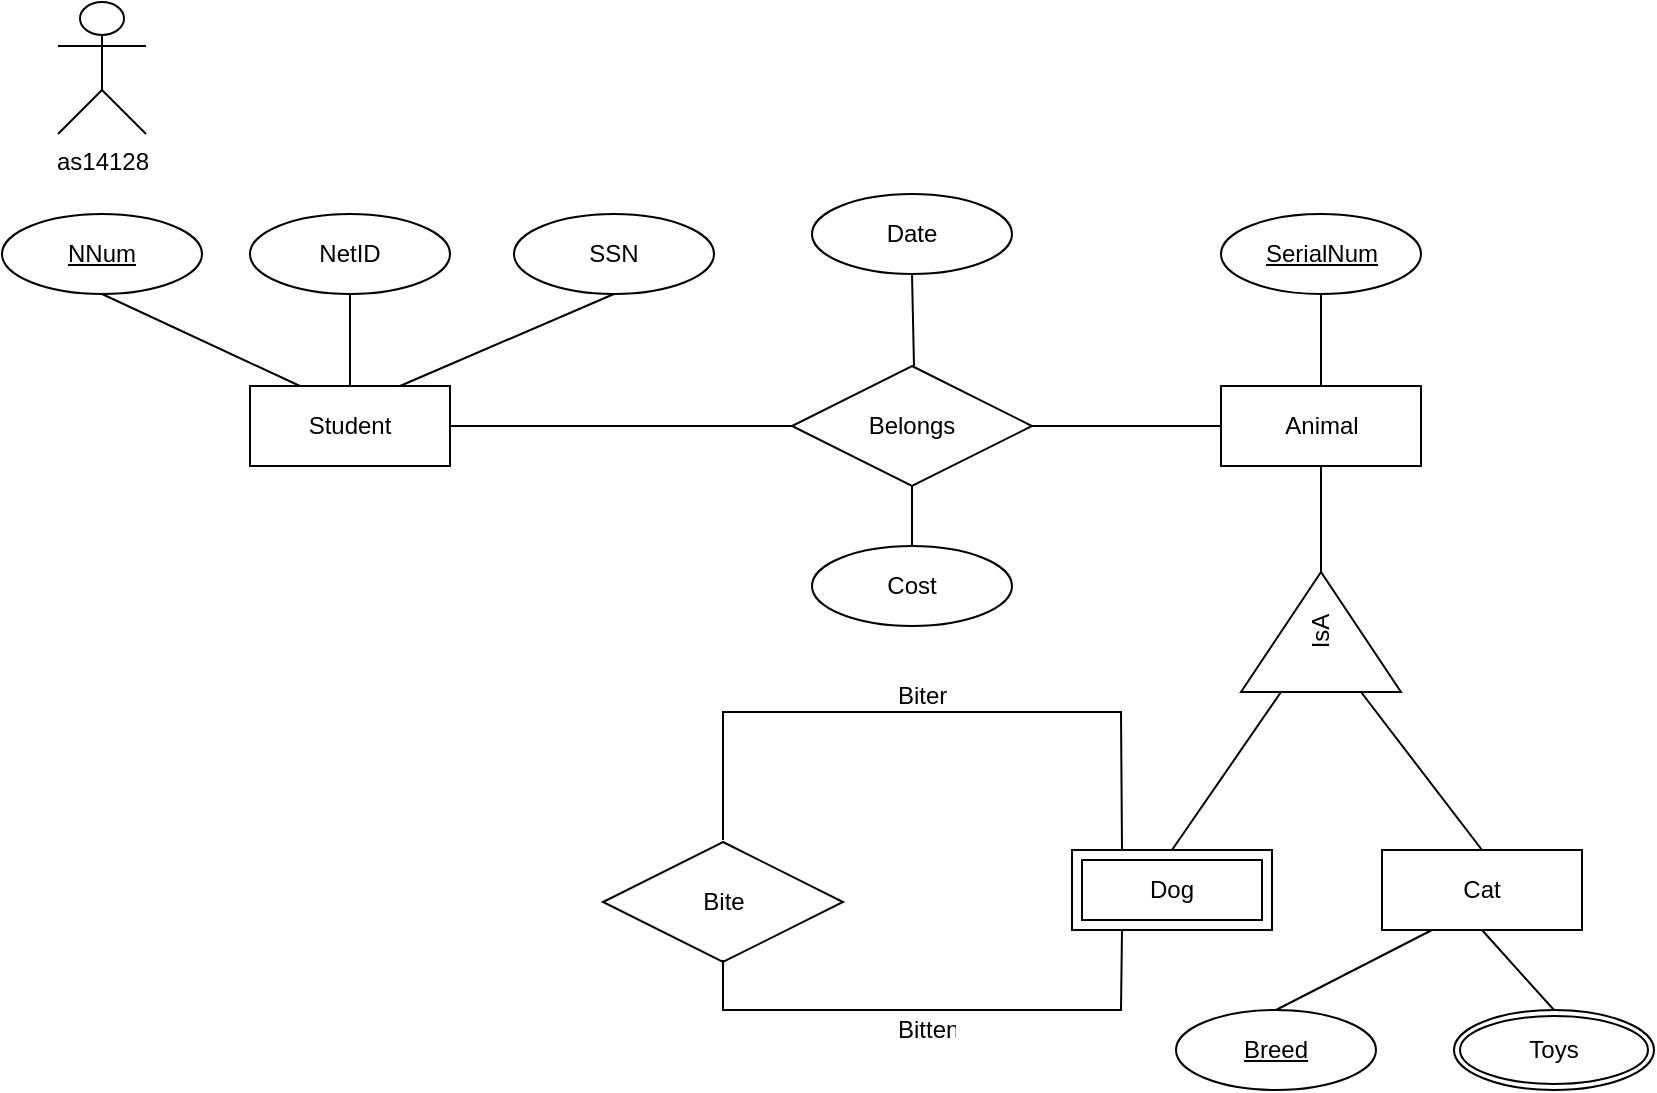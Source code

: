 <mxfile version="16.5.6" type="device"><diagram id="KcgvSHTCboE4x2ObBVBz" name="Page-1"><mxGraphModel dx="1038" dy="489" grid="0" gridSize="10" guides="1" tooltips="1" connect="1" arrows="0" fold="1" page="1" pageScale="1" pageWidth="850" pageHeight="1100" math="0" shadow="0"><root><mxCell id="0"/><mxCell id="1" parent="0"/><mxCell id="jOBMFIL_v7f5LbKVYLSg-1" value="as14128" style="shape=umlActor;verticalLabelPosition=bottom;verticalAlign=top;html=1;outlineConnect=0;" parent="1" vertex="1"><mxGeometry x="44" y="20" width="44" height="66" as="geometry"/></mxCell><mxCell id="7kzdzMXecUaNOFddgITR-1" value="Student" style="whiteSpace=wrap;html=1;align=center;" parent="1" vertex="1"><mxGeometry x="140" y="212" width="100" height="40" as="geometry"/></mxCell><mxCell id="7kzdzMXecUaNOFddgITR-2" value="Animal" style="whiteSpace=wrap;html=1;align=center;" parent="1" vertex="1"><mxGeometry x="625.5" y="212" width="100" height="40" as="geometry"/></mxCell><mxCell id="7kzdzMXecUaNOFddgITR-3" value="Belongs" style="shape=rhombus;perimeter=rhombusPerimeter;whiteSpace=wrap;html=1;align=center;" parent="1" vertex="1"><mxGeometry x="411" y="202" width="120" height="60" as="geometry"/></mxCell><mxCell id="7kzdzMXecUaNOFddgITR-4" value="NNum" style="ellipse;whiteSpace=wrap;html=1;align=center;fontStyle=4;" parent="1" vertex="1"><mxGeometry x="16" y="126" width="100" height="40" as="geometry"/></mxCell><mxCell id="7kzdzMXecUaNOFddgITR-6" value="SSN" style="ellipse;whiteSpace=wrap;html=1;align=center;" parent="1" vertex="1"><mxGeometry x="272" y="126" width="100" height="40" as="geometry"/></mxCell><mxCell id="7kzdzMXecUaNOFddgITR-7" value="" style="endArrow=none;html=1;rounded=0;exitX=0.5;exitY=1;exitDx=0;exitDy=0;entryX=0.25;entryY=0;entryDx=0;entryDy=0;" parent="1" source="7kzdzMXecUaNOFddgITR-4" target="7kzdzMXecUaNOFddgITR-1" edge="1"><mxGeometry relative="1" as="geometry"><mxPoint x="75" y="188" as="sourcePoint"/><mxPoint x="235" y="188" as="targetPoint"/></mxGeometry></mxCell><mxCell id="7kzdzMXecUaNOFddgITR-8" value="" style="endArrow=none;html=1;rounded=0;exitX=0.5;exitY=1;exitDx=0;exitDy=0;entryX=0.5;entryY=0;entryDx=0;entryDy=0;" parent="1" target="7kzdzMXecUaNOFddgITR-1" edge="1"><mxGeometry relative="1" as="geometry"><mxPoint x="190" y="166" as="sourcePoint"/><mxPoint x="351" y="186" as="targetPoint"/></mxGeometry></mxCell><mxCell id="7kzdzMXecUaNOFddgITR-9" value="" style="endArrow=none;html=1;rounded=0;exitX=0.5;exitY=1;exitDx=0;exitDy=0;entryX=0.75;entryY=0;entryDx=0;entryDy=0;" parent="1" source="7kzdzMXecUaNOFddgITR-6" target="7kzdzMXecUaNOFddgITR-1" edge="1"><mxGeometry relative="1" as="geometry"><mxPoint x="239" y="192" as="sourcePoint"/><mxPoint x="399" y="192" as="targetPoint"/></mxGeometry></mxCell><mxCell id="7kzdzMXecUaNOFddgITR-10" value="SerialNum" style="ellipse;whiteSpace=wrap;html=1;align=center;fontStyle=4;" parent="1" vertex="1"><mxGeometry x="625.5" y="126" width="100" height="40" as="geometry"/></mxCell><mxCell id="7kzdzMXecUaNOFddgITR-11" value="IsA" style="triangle;whiteSpace=wrap;html=1;rotation=-90;" parent="1" vertex="1"><mxGeometry x="645.5" y="295" width="60" height="80" as="geometry"/></mxCell><mxCell id="7kzdzMXecUaNOFddgITR-12" value="" style="endArrow=none;html=1;rounded=0;exitX=0.5;exitY=1;exitDx=0;exitDy=0;exitPerimeter=0;entryX=1;entryY=0.5;entryDx=0;entryDy=0;" parent="1" source="7kzdzMXecUaNOFddgITR-2" target="7kzdzMXecUaNOFddgITR-11" edge="1"><mxGeometry relative="1" as="geometry"><mxPoint x="699" y="276" as="sourcePoint"/><mxPoint x="706" y="307" as="targetPoint"/></mxGeometry></mxCell><mxCell id="7kzdzMXecUaNOFddgITR-14" value="Cat" style="whiteSpace=wrap;html=1;align=center;" parent="1" vertex="1"><mxGeometry x="706" y="444" width="100" height="40" as="geometry"/></mxCell><mxCell id="7kzdzMXecUaNOFddgITR-15" value="" style="endArrow=none;html=1;rounded=0;exitX=0;exitY=0.25;exitDx=0;exitDy=0;entryX=0.5;entryY=0;entryDx=0;entryDy=0;" parent="1" source="7kzdzMXecUaNOFddgITR-11" target="7kzdzMXecUaNOFddgITR-39" edge="1"><mxGeometry relative="1" as="geometry"><mxPoint x="550" y="401" as="sourcePoint"/><mxPoint x="600.5" y="444" as="targetPoint"/></mxGeometry></mxCell><mxCell id="7kzdzMXecUaNOFddgITR-16" value="" style="endArrow=none;html=1;rounded=0;exitX=0;exitY=0.75;exitDx=0;exitDy=0;entryX=0.5;entryY=0;entryDx=0;entryDy=0;" parent="1" source="7kzdzMXecUaNOFddgITR-11" target="7kzdzMXecUaNOFddgITR-14" edge="1"><mxGeometry relative="1" as="geometry"><mxPoint x="723" y="398" as="sourcePoint"/><mxPoint x="883" y="398" as="targetPoint"/></mxGeometry></mxCell><mxCell id="7kzdzMXecUaNOFddgITR-17" value="" style="endArrow=none;html=1;rounded=0;exitX=0.5;exitY=1;exitDx=0;exitDy=0;entryX=0.5;entryY=0;entryDx=0;entryDy=0;" parent="1" source="7kzdzMXecUaNOFddgITR-10" target="7kzdzMXecUaNOFddgITR-2" edge="1"><mxGeometry relative="1" as="geometry"><mxPoint x="647" y="184" as="sourcePoint"/><mxPoint x="807" y="184" as="targetPoint"/></mxGeometry></mxCell><mxCell id="7kzdzMXecUaNOFddgITR-20" value="Toys" style="ellipse;shape=doubleEllipse;margin=3;whiteSpace=wrap;html=1;align=center;" parent="1" vertex="1"><mxGeometry x="742" y="524" width="100" height="40" as="geometry"/></mxCell><mxCell id="7kzdzMXecUaNOFddgITR-21" value="" style="endArrow=none;html=1;rounded=0;exitX=0.5;exitY=1;exitDx=0;exitDy=0;entryX=0.5;entryY=0;entryDx=0;entryDy=0;" parent="1" source="7kzdzMXecUaNOFddgITR-14" target="7kzdzMXecUaNOFddgITR-20" edge="1"><mxGeometry relative="1" as="geometry"><mxPoint x="693" y="502" as="sourcePoint"/><mxPoint x="853" y="502" as="targetPoint"/></mxGeometry></mxCell><mxCell id="7kzdzMXecUaNOFddgITR-23" value="" style="endArrow=none;html=1;rounded=0;entryX=0.25;entryY=1;entryDx=0;entryDy=0;exitX=0.5;exitY=0;exitDx=0;exitDy=0;" parent="1" source="7kzdzMXecUaNOFddgITR-40" target="7kzdzMXecUaNOFddgITR-14" edge="1"><mxGeometry relative="1" as="geometry"><mxPoint x="650" y="524" as="sourcePoint"/><mxPoint x="748" y="496" as="targetPoint"/></mxGeometry></mxCell><mxCell id="7kzdzMXecUaNOFddgITR-24" value="Bite" style="shape=rhombus;perimeter=rhombusPerimeter;whiteSpace=wrap;html=1;align=center;" parent="1" vertex="1"><mxGeometry x="316.5" y="440" width="120" height="60" as="geometry"/></mxCell><mxCell id="7kzdzMXecUaNOFddgITR-25" value="" style="endArrow=none;html=1;rounded=0;exitX=0.5;exitY=0;exitDx=0;exitDy=0;entryX=0.25;entryY=0;entryDx=0;entryDy=0;" parent="1" target="7kzdzMXecUaNOFddgITR-39" edge="1"><mxGeometry relative="1" as="geometry"><mxPoint x="376.5" y="439" as="sourcePoint"/><mxPoint x="575.5" y="444" as="targetPoint"/><Array as="points"><mxPoint x="376.5" y="375"/><mxPoint x="575.5" y="375"/></Array></mxGeometry></mxCell><mxCell id="7kzdzMXecUaNOFddgITR-26" value="" style="endArrow=none;html=1;rounded=0;exitX=0.5;exitY=1;exitDx=0;exitDy=0;entryX=0.25;entryY=1;entryDx=0;entryDy=0;" parent="1" target="7kzdzMXecUaNOFddgITR-39" edge="1"><mxGeometry relative="1" as="geometry"><mxPoint x="376.5" y="499" as="sourcePoint"/><mxPoint x="575.5" y="484" as="targetPoint"/><Array as="points"><mxPoint x="376.5" y="524"/><mxPoint x="575.5" y="524"/></Array></mxGeometry></mxCell><mxCell id="7kzdzMXecUaNOFddgITR-27" value="Biter" style="text;strokeColor=none;fillColor=none;spacingLeft=4;spacingRight=4;overflow=hidden;rotatable=0;points=[[0,0.5],[1,0.5]];portConstraint=eastwest;fontSize=12;" parent="1" vertex="1"><mxGeometry x="458" y="353" width="40" height="30" as="geometry"/></mxCell><mxCell id="7kzdzMXecUaNOFddgITR-28" value="Bitten" style="text;strokeColor=none;fillColor=none;spacingLeft=4;spacingRight=4;overflow=hidden;rotatable=0;points=[[0,0.5],[1,0.5]];portConstraint=eastwest;fontSize=12;" parent="1" vertex="1"><mxGeometry x="458" y="520" width="40" height="30" as="geometry"/></mxCell><mxCell id="7kzdzMXecUaNOFddgITR-29" value="" style="endArrow=none;html=1;rounded=0;exitX=1;exitY=0.5;exitDx=0;exitDy=0;entryX=0;entryY=0.5;entryDx=0;entryDy=0;" parent="1" source="7kzdzMXecUaNOFddgITR-1" target="7kzdzMXecUaNOFddgITR-3" edge="1"><mxGeometry relative="1" as="geometry"><mxPoint x="244" y="233" as="sourcePoint"/><mxPoint x="404" y="233" as="targetPoint"/></mxGeometry></mxCell><mxCell id="7kzdzMXecUaNOFddgITR-30" value="" style="endArrow=none;html=1;rounded=0;exitX=1;exitY=0.5;exitDx=0;exitDy=0;entryX=0;entryY=0.5;entryDx=0;entryDy=0;" parent="1" source="7kzdzMXecUaNOFddgITR-3" target="7kzdzMXecUaNOFddgITR-2" edge="1"><mxGeometry relative="1" as="geometry"><mxPoint x="511" y="190" as="sourcePoint"/><mxPoint x="671" y="190" as="targetPoint"/></mxGeometry></mxCell><mxCell id="7kzdzMXecUaNOFddgITR-31" value="Date" style="ellipse;whiteSpace=wrap;html=1;align=center;" parent="1" vertex="1"><mxGeometry x="421" y="116" width="100" height="40" as="geometry"/></mxCell><mxCell id="7kzdzMXecUaNOFddgITR-32" value="Cost" style="ellipse;whiteSpace=wrap;html=1;align=center;" parent="1" vertex="1"><mxGeometry x="421" y="292" width="100" height="40" as="geometry"/></mxCell><mxCell id="7kzdzMXecUaNOFddgITR-33" value="" style="endArrow=none;html=1;rounded=0;exitX=0.5;exitY=1;exitDx=0;exitDy=0;" parent="1" source="7kzdzMXecUaNOFddgITR-31" edge="1"><mxGeometry relative="1" as="geometry"><mxPoint x="481" y="174" as="sourcePoint"/><mxPoint x="472" y="202" as="targetPoint"/></mxGeometry></mxCell><mxCell id="7kzdzMXecUaNOFddgITR-35" value="NetID" style="ellipse;whiteSpace=wrap;html=1;align=center;" parent="1" vertex="1"><mxGeometry x="140" y="126" width="100" height="40" as="geometry"/></mxCell><mxCell id="7kzdzMXecUaNOFddgITR-38" value="" style="endArrow=none;html=1;rounded=0;exitX=0.5;exitY=1;exitDx=0;exitDy=0;entryX=0.5;entryY=0;entryDx=0;entryDy=0;" parent="1" source="7kzdzMXecUaNOFddgITR-3" target="7kzdzMXecUaNOFddgITR-32" edge="1"><mxGeometry relative="1" as="geometry"><mxPoint x="484" y="275" as="sourcePoint"/><mxPoint x="644" y="275" as="targetPoint"/></mxGeometry></mxCell><mxCell id="7kzdzMXecUaNOFddgITR-39" value="Dog" style="shape=ext;margin=3;double=1;whiteSpace=wrap;html=1;align=center;" parent="1" vertex="1"><mxGeometry x="551" y="444" width="100" height="40" as="geometry"/></mxCell><mxCell id="7kzdzMXecUaNOFddgITR-40" value="Breed" style="ellipse;whiteSpace=wrap;html=1;align=center;fontStyle=4;" parent="1" vertex="1"><mxGeometry x="603" y="524" width="100" height="40" as="geometry"/></mxCell></root></mxGraphModel></diagram></mxfile>